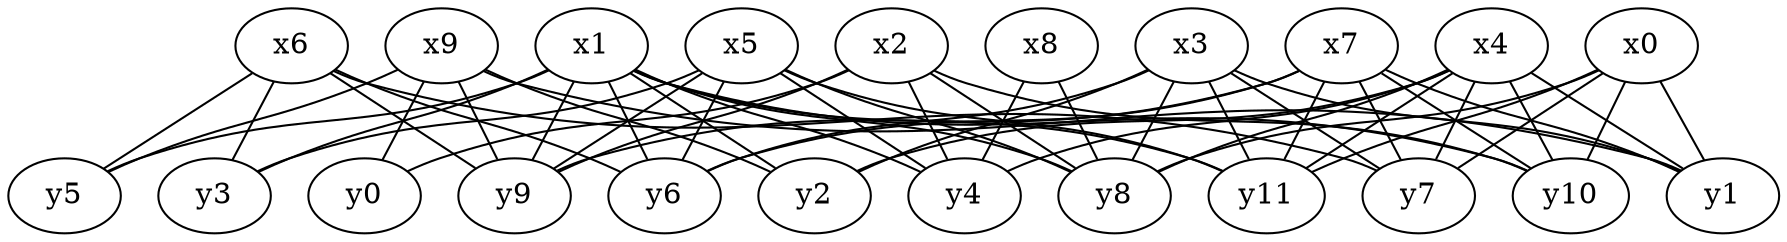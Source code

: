 strict graph grafo_10_12 {
	"x1" -- "y9";
	"x1" -- "y5";
	"x1" -- "y11";
	"x1" -- "y6";
	"x1" -- "y10";
	"x1" -- "y3";
	"x1" -- "y2";
	"x1" -- "y4";
	"x1" -- "y8";
	"x5" -- "y9";
	"x5" -- "y4";
	"x5" -- "y8";
	"x5" -- "y11";
	"x5" -- "y3";
	"x5" -- "y6";
	"x2" -- "y4";
	"x2" -- "y0";
	"x2" -- "y8";
	"x2" -- "y9";
	"x2" -- "y10";
	"x6" -- "y7";
	"x6" -- "y5";
	"x6" -- "y3";
	"x6" -- "y9";
	"x6" -- "y6";
	"x8" -- "y8";
	"x8" -- "y4";
	"x7" -- "y11";
	"x7" -- "y7";
	"x7" -- "y10";
	"x7" -- "y1";
	"x7" -- "y9";
	"x7" -- "y6";
	"x9" -- "y2";
	"x9" -- "y5";
	"x9" -- "y1";
	"x9" -- "y9";
	"x9" -- "y0";
	"x4" -- "y1";
	"x4" -- "y2";
	"x4" -- "y7";
	"x4" -- "y10";
	"x4" -- "y11";
	"x4" -- "y4";
	"x4" -- "y8";
	"x0" -- "y10";
	"x0" -- "y7";
	"x0" -- "y11";
	"x0" -- "y1";
	"x0" -- "y8";
	"x3" -- "y2";
	"x3" -- "y8";
	"x3" -- "y11";
	"x3" -- "y1";
	"x3" -- "y7";
	"x3" -- "y6";
}
